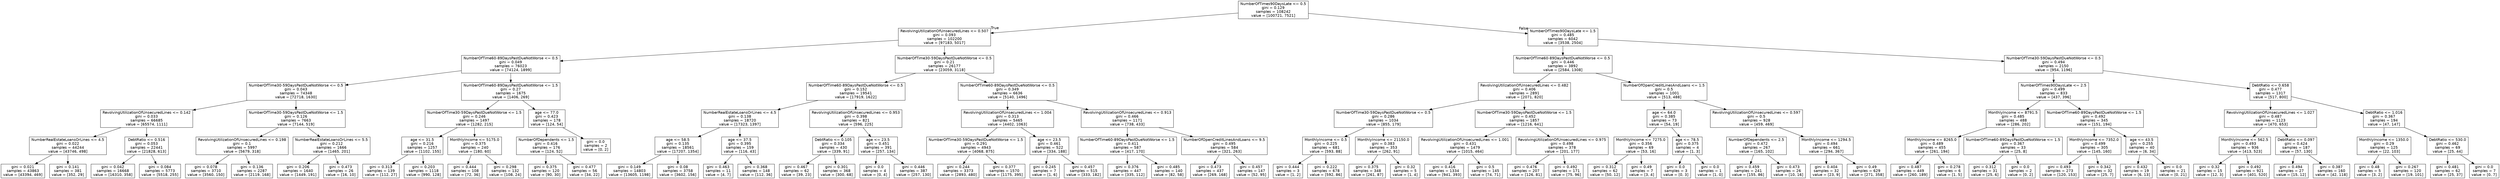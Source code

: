 digraph Tree {
node [shape=box, fontname="helvetica"] ;
edge [fontname="helvetica"] ;
0 [label="NumberOfTimes90DaysLate <= 0.5\ngini = 0.129\nsamples = 108242\nvalue = [100721, 7521]"] ;
1 [label="RevolvingUtilizationOfUnsecuredLines <= 0.507\ngini = 0.093\nsamples = 102200\nvalue = [97183, 5017]"] ;
0 -> 1 [labeldistance=2.5, labelangle=45, headlabel="True"] ;
2 [label="NumberOfTime60-89DaysPastDueNotWorse <= 0.5\ngini = 0.049\nsamples = 76023\nvalue = [74124, 1899]"] ;
1 -> 2 ;
3 [label="NumberOfTime30-59DaysPastDueNotWorse <= 0.5\ngini = 0.043\nsamples = 74348\nvalue = [72718, 1630]"] ;
2 -> 3 ;
4 [label="RevolvingUtilizationOfUnsecuredLines <= 0.142\ngini = 0.033\nsamples = 66685\nvalue = [65574, 1111]"] ;
3 -> 4 ;
5 [label="NumberRealEstateLoansOrLines <= 4.5\ngini = 0.022\nsamples = 44244\nvalue = [43746, 498]"] ;
4 -> 5 ;
6 [label="gini = 0.021\nsamples = 43863\nvalue = [43394, 469]"] ;
5 -> 6 ;
7 [label="gini = 0.141\nsamples = 381\nvalue = [352, 29]"] ;
5 -> 7 ;
8 [label="DebtRatio <= 0.516\ngini = 0.053\nsamples = 22441\nvalue = [21828, 613]"] ;
4 -> 8 ;
9 [label="gini = 0.042\nsamples = 16668\nvalue = [16310, 358]"] ;
8 -> 9 ;
10 [label="gini = 0.084\nsamples = 5773\nvalue = [5518, 255]"] ;
8 -> 10 ;
11 [label="NumberOfTime30-59DaysPastDueNotWorse <= 1.5\ngini = 0.126\nsamples = 7663\nvalue = [7144, 519]"] ;
3 -> 11 ;
12 [label="RevolvingUtilizationOfUnsecuredLines <= 0.198\ngini = 0.1\nsamples = 5997\nvalue = [5679, 318]"] ;
11 -> 12 ;
13 [label="gini = 0.078\nsamples = 3710\nvalue = [3560, 150]"] ;
12 -> 13 ;
14 [label="gini = 0.136\nsamples = 2287\nvalue = [2119, 168]"] ;
12 -> 14 ;
15 [label="NumberRealEstateLoansOrLines <= 5.5\ngini = 0.212\nsamples = 1666\nvalue = [1465, 201]"] ;
11 -> 15 ;
16 [label="gini = 0.206\nsamples = 1640\nvalue = [1449, 191]"] ;
15 -> 16 ;
17 [label="gini = 0.473\nsamples = 26\nvalue = [16, 10]"] ;
15 -> 17 ;
18 [label="NumberOfTime60-89DaysPastDueNotWorse <= 1.5\ngini = 0.27\nsamples = 1675\nvalue = [1406, 269]"] ;
2 -> 18 ;
19 [label="NumberOfTime30-59DaysPastDueNotWorse <= 1.5\ngini = 0.246\nsamples = 1497\nvalue = [1282, 215]"] ;
18 -> 19 ;
20 [label="age <= 31.5\ngini = 0.216\nsamples = 1257\nvalue = [1102, 155]"] ;
19 -> 20 ;
21 [label="gini = 0.313\nsamples = 139\nvalue = [112, 27]"] ;
20 -> 21 ;
22 [label="gini = 0.203\nsamples = 1118\nvalue = [990, 128]"] ;
20 -> 22 ;
23 [label="MonthlyIncome <= 5175.0\ngini = 0.375\nsamples = 240\nvalue = [180, 60]"] ;
19 -> 23 ;
24 [label="gini = 0.444\nsamples = 108\nvalue = [72, 36]"] ;
23 -> 24 ;
25 [label="gini = 0.298\nsamples = 132\nvalue = [108, 24]"] ;
23 -> 25 ;
26 [label="age <= 77.0\ngini = 0.423\nsamples = 178\nvalue = [124, 54]"] ;
18 -> 26 ;
27 [label="NumberOfDependents <= 1.5\ngini = 0.416\nsamples = 176\nvalue = [124, 52]"] ;
26 -> 27 ;
28 [label="gini = 0.375\nsamples = 120\nvalue = [90, 30]"] ;
27 -> 28 ;
29 [label="gini = 0.477\nsamples = 56\nvalue = [34, 22]"] ;
27 -> 29 ;
30 [label="gini = 0.0\nsamples = 2\nvalue = [0, 2]"] ;
26 -> 30 ;
31 [label="NumberOfTime30-59DaysPastDueNotWorse <= 0.5\ngini = 0.21\nsamples = 26177\nvalue = [23059, 3118]"] ;
1 -> 31 ;
32 [label="NumberOfTime60-89DaysPastDueNotWorse <= 0.5\ngini = 0.152\nsamples = 19541\nvalue = [17919, 1622]"] ;
31 -> 32 ;
33 [label="NumberRealEstateLoansOrLines <= 4.5\ngini = 0.138\nsamples = 18720\nvalue = [17323, 1397]"] ;
32 -> 33 ;
34 [label="age <= 58.5\ngini = 0.135\nsamples = 18561\nvalue = [17207, 1354]"] ;
33 -> 34 ;
35 [label="gini = 0.149\nsamples = 14803\nvalue = [13605, 1198]"] ;
34 -> 35 ;
36 [label="gini = 0.08\nsamples = 3758\nvalue = [3602, 156]"] ;
34 -> 36 ;
37 [label="age <= 37.5\ngini = 0.395\nsamples = 159\nvalue = [116, 43]"] ;
33 -> 37 ;
38 [label="gini = 0.463\nsamples = 11\nvalue = [4, 7]"] ;
37 -> 38 ;
39 [label="gini = 0.368\nsamples = 148\nvalue = [112, 36]"] ;
37 -> 39 ;
40 [label="RevolvingUtilizationOfUnsecuredLines <= 0.953\ngini = 0.398\nsamples = 821\nvalue = [596, 225]"] ;
32 -> 40 ;
41 [label="DebtRatio <= 0.105\ngini = 0.334\nsamples = 430\nvalue = [339, 91]"] ;
40 -> 41 ;
42 [label="gini = 0.467\nsamples = 62\nvalue = [39, 23]"] ;
41 -> 42 ;
43 [label="gini = 0.301\nsamples = 368\nvalue = [300, 68]"] ;
41 -> 43 ;
44 [label="age <= 23.5\ngini = 0.451\nsamples = 391\nvalue = [257, 134]"] ;
40 -> 44 ;
45 [label="gini = 0.0\nsamples = 4\nvalue = [0, 4]"] ;
44 -> 45 ;
46 [label="gini = 0.446\nsamples = 387\nvalue = [257, 130]"] ;
44 -> 46 ;
47 [label="NumberOfTime60-89DaysPastDueNotWorse <= 0.5\ngini = 0.349\nsamples = 6636\nvalue = [5140, 1496]"] ;
31 -> 47 ;
48 [label="RevolvingUtilizationOfUnsecuredLines <= 1.004\ngini = 0.313\nsamples = 5465\nvalue = [4402, 1063]"] ;
47 -> 48 ;
49 [label="NumberOfTime30-59DaysPastDueNotWorse <= 1.5\ngini = 0.291\nsamples = 4943\nvalue = [4068, 875]"] ;
48 -> 49 ;
50 [label="gini = 0.244\nsamples = 3373\nvalue = [2893, 480]"] ;
49 -> 50 ;
51 [label="gini = 0.377\nsamples = 1570\nvalue = [1175, 395]"] ;
49 -> 51 ;
52 [label="age <= 23.5\ngini = 0.461\nsamples = 522\nvalue = [334, 188]"] ;
48 -> 52 ;
53 [label="gini = 0.245\nsamples = 7\nvalue = [1, 6]"] ;
52 -> 53 ;
54 [label="gini = 0.457\nsamples = 515\nvalue = [333, 182]"] ;
52 -> 54 ;
55 [label="RevolvingUtilizationOfUnsecuredLines <= 0.913\ngini = 0.466\nsamples = 1171\nvalue = [738, 433]"] ;
47 -> 55 ;
56 [label="NumberOfTime60-89DaysPastDueNotWorse <= 1.5\ngini = 0.411\nsamples = 587\nvalue = [417, 170]"] ;
55 -> 56 ;
57 [label="gini = 0.376\nsamples = 447\nvalue = [335, 112]"] ;
56 -> 57 ;
58 [label="gini = 0.485\nsamples = 140\nvalue = [82, 58]"] ;
56 -> 58 ;
59 [label="NumberOfOpenCreditLinesAndLoans <= 9.5\ngini = 0.495\nsamples = 584\nvalue = [321, 263]"] ;
55 -> 59 ;
60 [label="gini = 0.473\nsamples = 437\nvalue = [269, 168]"] ;
59 -> 60 ;
61 [label="gini = 0.457\nsamples = 147\nvalue = [52, 95]"] ;
59 -> 61 ;
62 [label="NumberOfTimes90DaysLate <= 1.5\ngini = 0.485\nsamples = 6042\nvalue = [3538, 2504]"] ;
0 -> 62 [labeldistance=2.5, labelangle=-45, headlabel="False"] ;
63 [label="NumberOfTime60-89DaysPastDueNotWorse <= 0.5\ngini = 0.446\nsamples = 3892\nvalue = [2584, 1308]"] ;
62 -> 63 ;
64 [label="RevolvingUtilizationOfUnsecuredLines <= 0.482\ngini = 0.406\nsamples = 2891\nvalue = [2071, 820]"] ;
63 -> 64 ;
65 [label="NumberOfTime30-59DaysPastDueNotWorse <= 0.5\ngini = 0.286\nsamples = 1034\nvalue = [855, 179]"] ;
64 -> 65 ;
66 [label="MonthlyIncome <= 0.5\ngini = 0.225\nsamples = 681\nvalue = [593, 88]"] ;
65 -> 66 ;
67 [label="gini = 0.444\nsamples = 3\nvalue = [1, 2]"] ;
66 -> 67 ;
68 [label="gini = 0.222\nsamples = 678\nvalue = [592, 86]"] ;
66 -> 68 ;
69 [label="MonthlyIncome <= 21150.0\ngini = 0.383\nsamples = 353\nvalue = [262, 91]"] ;
65 -> 69 ;
70 [label="gini = 0.375\nsamples = 348\nvalue = [261, 87]"] ;
69 -> 70 ;
71 [label="gini = 0.32\nsamples = 5\nvalue = [1, 4]"] ;
69 -> 71 ;
72 [label="NumberOfTime30-59DaysPastDueNotWorse <= 1.5\ngini = 0.452\nsamples = 1857\nvalue = [1216, 641]"] ;
64 -> 72 ;
73 [label="RevolvingUtilizationOfUnsecuredLines <= 1.001\ngini = 0.431\nsamples = 1479\nvalue = [1015, 464]"] ;
72 -> 73 ;
74 [label="gini = 0.416\nsamples = 1334\nvalue = [941, 393]"] ;
73 -> 74 ;
75 [label="gini = 0.5\nsamples = 145\nvalue = [74, 71]"] ;
73 -> 75 ;
76 [label="RevolvingUtilizationOfUnsecuredLines <= 0.975\ngini = 0.498\nsamples = 378\nvalue = [201, 177]"] ;
72 -> 76 ;
77 [label="gini = 0.476\nsamples = 207\nvalue = [126, 81]"] ;
76 -> 77 ;
78 [label="gini = 0.492\nsamples = 171\nvalue = [75, 96]"] ;
76 -> 78 ;
79 [label="NumberOfOpenCreditLinesAndLoans <= 1.5\ngini = 0.5\nsamples = 1001\nvalue = [513, 488]"] ;
63 -> 79 ;
80 [label="age <= 64.0\ngini = 0.385\nsamples = 73\nvalue = [54, 19]"] ;
79 -> 80 ;
81 [label="MonthlyIncome <= 7275.0\ngini = 0.356\nsamples = 69\nvalue = [53, 16]"] ;
80 -> 81 ;
82 [label="gini = 0.312\nsamples = 62\nvalue = [50, 12]"] ;
81 -> 82 ;
83 [label="gini = 0.49\nsamples = 7\nvalue = [3, 4]"] ;
81 -> 83 ;
84 [label="age <= 78.5\ngini = 0.375\nsamples = 4\nvalue = [1, 3]"] ;
80 -> 84 ;
85 [label="gini = 0.0\nsamples = 3\nvalue = [0, 3]"] ;
84 -> 85 ;
86 [label="gini = 0.0\nsamples = 1\nvalue = [1, 0]"] ;
84 -> 86 ;
87 [label="RevolvingUtilizationOfUnsecuredLines <= 0.597\ngini = 0.5\nsamples = 928\nvalue = [459, 469]"] ;
79 -> 87 ;
88 [label="NumberOfDependents <= 2.5\ngini = 0.472\nsamples = 267\nvalue = [165, 102]"] ;
87 -> 88 ;
89 [label="gini = 0.459\nsamples = 241\nvalue = [155, 86]"] ;
88 -> 89 ;
90 [label="gini = 0.473\nsamples = 26\nvalue = [10, 16]"] ;
88 -> 90 ;
91 [label="MonthlyIncome <= 1294.5\ngini = 0.494\nsamples = 661\nvalue = [294, 367]"] ;
87 -> 91 ;
92 [label="gini = 0.404\nsamples = 32\nvalue = [23, 9]"] ;
91 -> 92 ;
93 [label="gini = 0.49\nsamples = 629\nvalue = [271, 358]"] ;
91 -> 93 ;
94 [label="NumberOfTime30-59DaysPastDueNotWorse <= 0.5\ngini = 0.494\nsamples = 2150\nvalue = [954, 1196]"] ;
62 -> 94 ;
95 [label="NumberOfTimes90DaysLate <= 2.5\ngini = 0.499\nsamples = 833\nvalue = [437, 396]"] ;
94 -> 95 ;
96 [label="MonthlyIncome <= 8791.5\ngini = 0.485\nsamples = 488\nvalue = [286, 202]"] ;
95 -> 96 ;
97 [label="MonthlyIncome <= 8265.0\ngini = 0.489\nsamples = 455\nvalue = [261, 194]"] ;
96 -> 97 ;
98 [label="gini = 0.487\nsamples = 449\nvalue = [260, 189]"] ;
97 -> 98 ;
99 [label="gini = 0.278\nsamples = 6\nvalue = [1, 5]"] ;
97 -> 99 ;
100 [label="NumberOfTime60-89DaysPastDueNotWorse <= 1.5\ngini = 0.367\nsamples = 33\nvalue = [25, 8]"] ;
96 -> 100 ;
101 [label="gini = 0.312\nsamples = 31\nvalue = [25, 6]"] ;
100 -> 101 ;
102 [label="gini = 0.0\nsamples = 2\nvalue = [0, 2]"] ;
100 -> 102 ;
103 [label="NumberOfTime60-89DaysPastDueNotWorse <= 1.5\ngini = 0.492\nsamples = 345\nvalue = [151, 194]"] ;
95 -> 103 ;
104 [label="MonthlyIncome <= 7352.0\ngini = 0.499\nsamples = 305\nvalue = [145, 160]"] ;
103 -> 104 ;
105 [label="gini = 0.493\nsamples = 273\nvalue = [120, 153]"] ;
104 -> 105 ;
106 [label="gini = 0.342\nsamples = 32\nvalue = [25, 7]"] ;
104 -> 106 ;
107 [label="age <= 43.5\ngini = 0.255\nsamples = 40\nvalue = [6, 34]"] ;
103 -> 107 ;
108 [label="gini = 0.432\nsamples = 19\nvalue = [6, 13]"] ;
107 -> 108 ;
109 [label="gini = 0.0\nsamples = 21\nvalue = [0, 21]"] ;
107 -> 109 ;
110 [label="DebtRatio <= 0.658\ngini = 0.477\nsamples = 1317\nvalue = [517, 800]"] ;
94 -> 110 ;
111 [label="RevolvingUtilizationOfUnsecuredLines <= 1.027\ngini = 0.487\nsamples = 1123\nvalue = [470, 653]"] ;
110 -> 111 ;
112 [label="MonthlyIncome <= 562.5\ngini = 0.493\nsamples = 936\nvalue = [413, 523]"] ;
111 -> 112 ;
113 [label="gini = 0.32\nsamples = 15\nvalue = [12, 3]"] ;
112 -> 113 ;
114 [label="gini = 0.492\nsamples = 921\nvalue = [401, 520]"] ;
112 -> 114 ;
115 [label="DebtRatio <= 0.097\ngini = 0.424\nsamples = 187\nvalue = [57, 130]"] ;
111 -> 115 ;
116 [label="gini = 0.494\nsamples = 27\nvalue = [15, 12]"] ;
115 -> 116 ;
117 [label="gini = 0.387\nsamples = 160\nvalue = [42, 118]"] ;
115 -> 117 ;
118 [label="DebtRatio <= 1.016\ngini = 0.367\nsamples = 194\nvalue = [47, 147]"] ;
110 -> 118 ;
119 [label="MonthlyIncome <= 1350.0\ngini = 0.29\nsamples = 125\nvalue = [22, 103]"] ;
118 -> 119 ;
120 [label="gini = 0.48\nsamples = 5\nvalue = [3, 2]"] ;
119 -> 120 ;
121 [label="gini = 0.267\nsamples = 120\nvalue = [19, 101]"] ;
119 -> 121 ;
122 [label="DebtRatio <= 530.0\ngini = 0.462\nsamples = 69\nvalue = [25, 44]"] ;
118 -> 122 ;
123 [label="gini = 0.481\nsamples = 62\nvalue = [25, 37]"] ;
122 -> 123 ;
124 [label="gini = 0.0\nsamples = 7\nvalue = [0, 7]"] ;
122 -> 124 ;
}